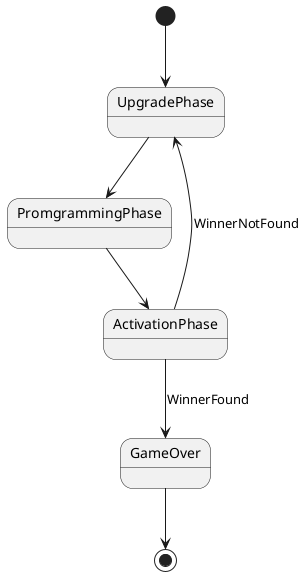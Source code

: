 @startuml
'https://plantuml.com/state-diagram
[*] --> UpgradePhase
UpgradePhase -->PromgrammingPhase
PromgrammingPhase-->ActivationPhase
ActivationPhase-->UpgradePhase :WinnerNotFound
ActivationPhase-->GameOver: WinnerFound
GameOver-->[*]
@enduml